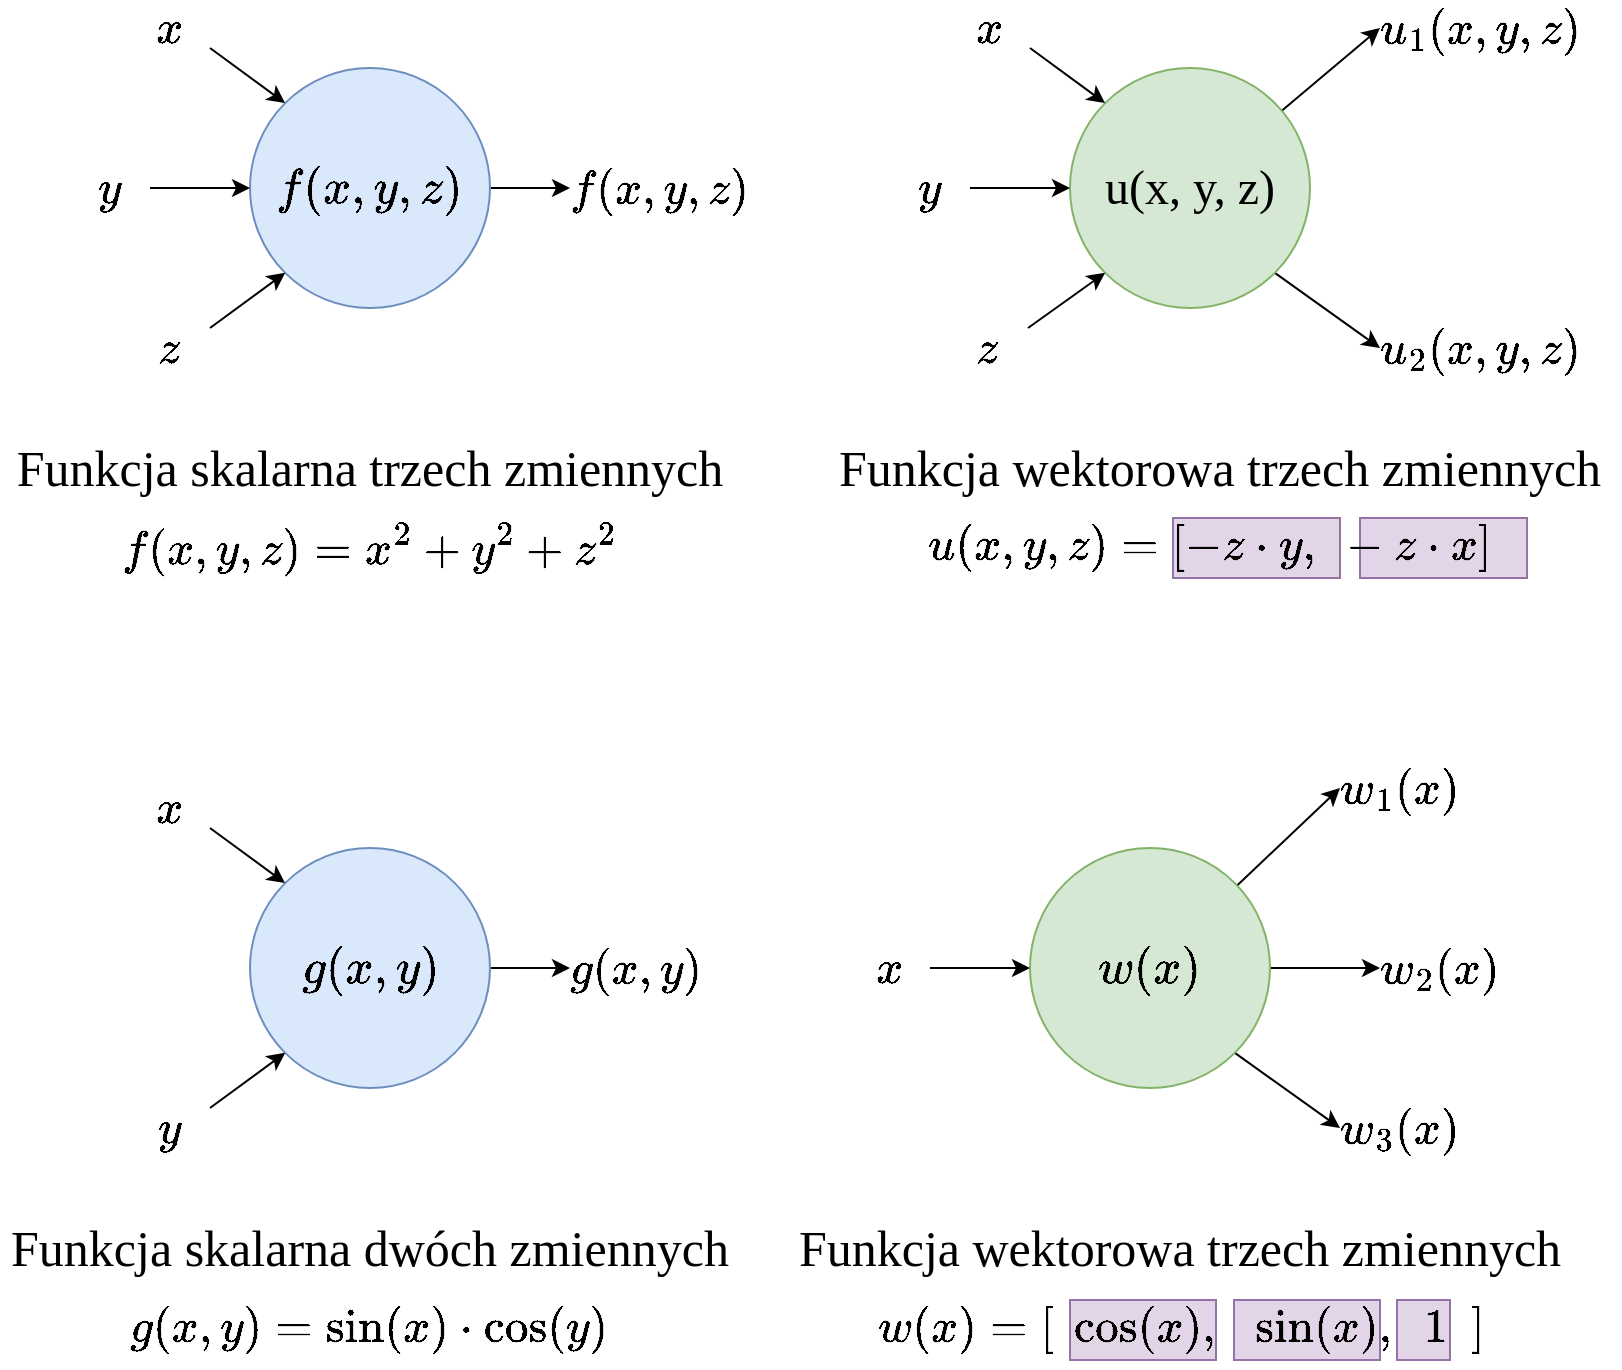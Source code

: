 <mxfile version="12.6.5" type="device" pages="3"><diagram id="fjEodX-RhSgXZnMuh7Da" name="Page-1"><mxGraphModel dx="1456" dy="722" grid="0" gridSize="10" guides="1" tooltips="1" connect="1" arrows="1" fold="1" page="1" pageScale="1" pageWidth="827" pageHeight="1169" math="1" shadow="0"><root><mxCell id="0"/><mxCell id="1" parent="0"/><mxCell id="xB8Suz-zid2j8Lxr4vyV-61" value="" style="rounded=0;whiteSpace=wrap;html=1;fontSize=20;fillColor=#e1d5e7;strokeColor=#9673a6;" vertex="1" parent="1"><mxGeometry x="545" y="676" width="73" height="30" as="geometry"/></mxCell><mxCell id="xB8Suz-zid2j8Lxr4vyV-64" value="" style="rounded=0;whiteSpace=wrap;html=1;fontSize=20;fillColor=#e1d5e7;strokeColor=#9673a6;" vertex="1" parent="1"><mxGeometry x="627" y="676" width="73" height="30" as="geometry"/></mxCell><mxCell id="xB8Suz-zid2j8Lxr4vyV-65" value="" style="rounded=0;whiteSpace=wrap;html=1;fontSize=20;fillColor=#e1d5e7;strokeColor=#9673a6;" vertex="1" parent="1"><mxGeometry x="708.5" y="676" width="26.5" height="30" as="geometry"/></mxCell><mxCell id="xB8Suz-zid2j8Lxr4vyV-56" value="" style="rounded=0;whiteSpace=wrap;html=1;fontSize=20;fillColor=#e1d5e7;strokeColor=#9673a6;" vertex="1" parent="1"><mxGeometry x="690" y="285" width="83.5" height="30" as="geometry"/></mxCell><mxCell id="xB8Suz-zid2j8Lxr4vyV-58" value="" style="rounded=0;whiteSpace=wrap;html=1;fontSize=20;fillColor=#e1d5e7;strokeColor=#9673a6;" vertex="1" parent="1"><mxGeometry x="596.5" y="285" width="83.5" height="30" as="geometry"/></mxCell><mxCell id="xB8Suz-zid2j8Lxr4vyV-9" style="edgeStyle=none;rounded=0;orthogonalLoop=1;jettySize=auto;html=1;fontSize=20;entryX=0;entryY=0.5;entryDx=0;entryDy=0;" edge="1" parent="1" source="xB8Suz-zid2j8Lxr4vyV-1" target="xB8Suz-zid2j8Lxr4vyV-10"><mxGeometry relative="1" as="geometry"><mxPoint x="305" y="120" as="targetPoint"/></mxGeometry></mxCell><mxCell id="xB8Suz-zid2j8Lxr4vyV-1" value="&lt;font face=&quot;Garamond&quot; style=&quot;font-size: 24px&quot;&gt;`f(x, y, z)`&lt;/font&gt;" style="ellipse;whiteSpace=wrap;html=1;aspect=fixed;fontSize=20;fillColor=#dae8fc;strokeColor=#6c8ebf;" vertex="1" parent="1"><mxGeometry x="135" y="60" width="120" height="120" as="geometry"/></mxCell><mxCell id="xB8Suz-zid2j8Lxr4vyV-6" style="rounded=0;orthogonalLoop=1;jettySize=auto;html=1;exitX=1;exitY=1;exitDx=0;exitDy=0;entryX=0;entryY=0;entryDx=0;entryDy=0;fontSize=20;" edge="1" parent="1" source="xB8Suz-zid2j8Lxr4vyV-2" target="xB8Suz-zid2j8Lxr4vyV-1"><mxGeometry relative="1" as="geometry"/></mxCell><mxCell id="xB8Suz-zid2j8Lxr4vyV-2" value="&lt;font face=&quot;Garamond&quot; style=&quot;font-size: 23px&quot;&gt;`x`&lt;/font&gt;" style="text;html=1;strokeColor=none;fillColor=none;align=center;verticalAlign=middle;whiteSpace=wrap;rounded=0;fontSize=20;" vertex="1" parent="1"><mxGeometry x="75" y="30" width="40" height="20" as="geometry"/></mxCell><mxCell id="xB8Suz-zid2j8Lxr4vyV-8" style="edgeStyle=none;rounded=0;orthogonalLoop=1;jettySize=auto;html=1;exitX=1;exitY=0.5;exitDx=0;exitDy=0;entryX=0;entryY=0.5;entryDx=0;entryDy=0;fontSize=20;" edge="1" parent="1" source="xB8Suz-zid2j8Lxr4vyV-3" target="xB8Suz-zid2j8Lxr4vyV-1"><mxGeometry relative="1" as="geometry"/></mxCell><mxCell id="xB8Suz-zid2j8Lxr4vyV-3" value="&lt;font face=&quot;Garamond&quot; style=&quot;font-size: 23px&quot;&gt;`y`&lt;/font&gt;" style="text;html=1;strokeColor=none;fillColor=none;align=center;verticalAlign=middle;whiteSpace=wrap;rounded=0;fontSize=20;" vertex="1" parent="1"><mxGeometry x="45" y="110" width="40" height="20" as="geometry"/></mxCell><mxCell id="xB8Suz-zid2j8Lxr4vyV-7" style="edgeStyle=none;rounded=0;orthogonalLoop=1;jettySize=auto;html=1;exitX=1;exitY=0;exitDx=0;exitDy=0;entryX=0;entryY=1;entryDx=0;entryDy=0;fontSize=20;" edge="1" parent="1" source="xB8Suz-zid2j8Lxr4vyV-4" target="xB8Suz-zid2j8Lxr4vyV-1"><mxGeometry relative="1" as="geometry"/></mxCell><mxCell id="xB8Suz-zid2j8Lxr4vyV-4" value="&lt;font face=&quot;Garamond&quot; style=&quot;font-size: 23px&quot;&gt;`z`&lt;br&gt;&lt;/font&gt;" style="text;html=1;strokeColor=none;fillColor=none;align=center;verticalAlign=middle;whiteSpace=wrap;rounded=0;fontSize=20;" vertex="1" parent="1"><mxGeometry x="75" y="190" width="40" height="20" as="geometry"/></mxCell><mxCell id="xB8Suz-zid2j8Lxr4vyV-10" value="&lt;font face=&quot;Garamond&quot; style=&quot;font-size: 23px&quot;&gt;`f(x, y, z)`&lt;br&gt;&lt;/font&gt;" style="text;html=1;strokeColor=none;fillColor=none;align=center;verticalAlign=middle;whiteSpace=wrap;rounded=0;fontSize=20;" vertex="1" parent="1"><mxGeometry x="295" y="110" width="90" height="20" as="geometry"/></mxCell><mxCell id="xB8Suz-zid2j8Lxr4vyV-12" value="&lt;font face=&quot;Garamond&quot; style=&quot;font-size: 25px&quot;&gt;Funkcja skalarna trzech zmiennych&lt;/font&gt;" style="text;html=1;strokeColor=none;fillColor=none;align=center;verticalAlign=middle;whiteSpace=wrap;rounded=0;fontSize=20;" vertex="1" parent="1"><mxGeometry x="10" y="250" width="370" height="20" as="geometry"/></mxCell><mxCell id="xB8Suz-zid2j8Lxr4vyV-13" style="edgeStyle=none;rounded=0;orthogonalLoop=1;jettySize=auto;html=1;fontSize=20;entryX=0;entryY=0.5;entryDx=0;entryDy=0;" edge="1" parent="1" source="xB8Suz-zid2j8Lxr4vyV-14" target="xB8Suz-zid2j8Lxr4vyV-21"><mxGeometry relative="1" as="geometry"><mxPoint x="305" y="510" as="targetPoint"/></mxGeometry></mxCell><mxCell id="xB8Suz-zid2j8Lxr4vyV-14" value="&lt;font face=&quot;Garamond&quot; style=&quot;font-size: 24px&quot;&gt;`g(x, y)`&lt;/font&gt;" style="ellipse;whiteSpace=wrap;html=1;aspect=fixed;fontSize=20;fillColor=#dae8fc;strokeColor=#6c8ebf;" vertex="1" parent="1"><mxGeometry x="135" y="450" width="120" height="120" as="geometry"/></mxCell><mxCell id="xB8Suz-zid2j8Lxr4vyV-15" style="rounded=0;orthogonalLoop=1;jettySize=auto;html=1;exitX=1;exitY=1;exitDx=0;exitDy=0;entryX=0;entryY=0;entryDx=0;entryDy=0;fontSize=20;" edge="1" parent="1" source="xB8Suz-zid2j8Lxr4vyV-16" target="xB8Suz-zid2j8Lxr4vyV-14"><mxGeometry relative="1" as="geometry"/></mxCell><mxCell id="xB8Suz-zid2j8Lxr4vyV-16" value="&lt;font face=&quot;Garamond&quot; style=&quot;font-size: 23px&quot;&gt;`x`&lt;/font&gt;" style="text;html=1;strokeColor=none;fillColor=none;align=center;verticalAlign=middle;whiteSpace=wrap;rounded=0;fontSize=20;" vertex="1" parent="1"><mxGeometry x="75" y="420" width="40" height="20" as="geometry"/></mxCell><mxCell id="xB8Suz-zid2j8Lxr4vyV-19" style="edgeStyle=none;rounded=0;orthogonalLoop=1;jettySize=auto;html=1;exitX=1;exitY=0;exitDx=0;exitDy=0;entryX=0;entryY=1;entryDx=0;entryDy=0;fontSize=20;" edge="1" parent="1" source="xB8Suz-zid2j8Lxr4vyV-20" target="xB8Suz-zid2j8Lxr4vyV-14"><mxGeometry relative="1" as="geometry"/></mxCell><mxCell id="xB8Suz-zid2j8Lxr4vyV-20" value="&lt;font face=&quot;Garamond&quot; style=&quot;font-size: 23px&quot;&gt;`y`&lt;br&gt;&lt;/font&gt;" style="text;html=1;strokeColor=none;fillColor=none;align=center;verticalAlign=middle;whiteSpace=wrap;rounded=0;fontSize=20;" vertex="1" parent="1"><mxGeometry x="75" y="580" width="40" height="20" as="geometry"/></mxCell><mxCell id="xB8Suz-zid2j8Lxr4vyV-21" value="&lt;font face=&quot;Garamond&quot; style=&quot;font-size: 23px&quot;&gt;`g(x,y)`&lt;br&gt;&lt;/font&gt;" style="text;html=1;strokeColor=none;fillColor=none;align=center;verticalAlign=middle;whiteSpace=wrap;rounded=0;fontSize=20;" vertex="1" parent="1"><mxGeometry x="295" y="500" width="65" height="20" as="geometry"/></mxCell><mxCell id="xB8Suz-zid2j8Lxr4vyV-22" value="&lt;font face=&quot;Garamond&quot; style=&quot;font-size: 25px&quot;&gt;Funkcja skalarna dwóch zmiennych&lt;/font&gt;" style="text;html=1;strokeColor=none;fillColor=none;align=center;verticalAlign=middle;whiteSpace=wrap;rounded=0;fontSize=20;" vertex="1" parent="1"><mxGeometry x="10" y="640" width="370" height="20" as="geometry"/></mxCell><mxCell id="xB8Suz-zid2j8Lxr4vyV-23" style="edgeStyle=none;rounded=0;orthogonalLoop=1;jettySize=auto;html=1;fontSize=20;entryX=0;entryY=0.5;entryDx=0;entryDy=0;" edge="1" parent="1" source="xB8Suz-zid2j8Lxr4vyV-24" target="xB8Suz-zid2j8Lxr4vyV-31"><mxGeometry relative="1" as="geometry"><mxPoint x="715" y="120" as="targetPoint"/></mxGeometry></mxCell><mxCell id="xB8Suz-zid2j8Lxr4vyV-34" style="edgeStyle=none;rounded=0;orthogonalLoop=1;jettySize=auto;html=1;exitX=1;exitY=1;exitDx=0;exitDy=0;entryX=0;entryY=0.5;entryDx=0;entryDy=0;fontSize=20;" edge="1" parent="1" source="xB8Suz-zid2j8Lxr4vyV-24" target="xB8Suz-zid2j8Lxr4vyV-33"><mxGeometry relative="1" as="geometry"/></mxCell><mxCell id="xB8Suz-zid2j8Lxr4vyV-24" value="&lt;font face=&quot;Garamond&quot; style=&quot;font-size: 24px&quot;&gt;u(x, y, z)&lt;/font&gt;" style="ellipse;whiteSpace=wrap;html=1;aspect=fixed;fontSize=20;fillColor=#d5e8d4;strokeColor=#82b366;" vertex="1" parent="1"><mxGeometry x="545" y="60" width="120" height="120" as="geometry"/></mxCell><mxCell id="xB8Suz-zid2j8Lxr4vyV-25" style="rounded=0;orthogonalLoop=1;jettySize=auto;html=1;exitX=1;exitY=1;exitDx=0;exitDy=0;entryX=0;entryY=0;entryDx=0;entryDy=0;fontSize=20;" edge="1" parent="1" source="xB8Suz-zid2j8Lxr4vyV-26" target="xB8Suz-zid2j8Lxr4vyV-24"><mxGeometry relative="1" as="geometry"/></mxCell><mxCell id="xB8Suz-zid2j8Lxr4vyV-26" value="&lt;font face=&quot;Garamond&quot; style=&quot;font-size: 23px&quot;&gt;`x`&lt;br&gt;&lt;/font&gt;" style="text;html=1;strokeColor=none;fillColor=none;align=center;verticalAlign=middle;whiteSpace=wrap;rounded=0;fontSize=20;" vertex="1" parent="1"><mxGeometry x="485" y="30" width="40" height="20" as="geometry"/></mxCell><mxCell id="xB8Suz-zid2j8Lxr4vyV-27" style="edgeStyle=none;rounded=0;orthogonalLoop=1;jettySize=auto;html=1;exitX=1;exitY=0.5;exitDx=0;exitDy=0;entryX=0;entryY=0.5;entryDx=0;entryDy=0;fontSize=20;" edge="1" parent="1" source="xB8Suz-zid2j8Lxr4vyV-28" target="xB8Suz-zid2j8Lxr4vyV-24"><mxGeometry relative="1" as="geometry"/></mxCell><mxCell id="xB8Suz-zid2j8Lxr4vyV-28" value="&lt;font face=&quot;Garamond&quot; style=&quot;font-size: 23px&quot;&gt;`y`&lt;/font&gt;" style="text;html=1;strokeColor=none;fillColor=none;align=center;verticalAlign=middle;whiteSpace=wrap;rounded=0;fontSize=20;" vertex="1" parent="1"><mxGeometry x="455" y="110" width="40" height="20" as="geometry"/></mxCell><mxCell id="xB8Suz-zid2j8Lxr4vyV-29" style="edgeStyle=none;rounded=0;orthogonalLoop=1;jettySize=auto;html=1;exitX=1;exitY=0;exitDx=0;exitDy=0;entryX=0;entryY=1;entryDx=0;entryDy=0;fontSize=20;" edge="1" parent="1" source="xB8Suz-zid2j8Lxr4vyV-30" target="xB8Suz-zid2j8Lxr4vyV-24"><mxGeometry relative="1" as="geometry"/></mxCell><mxCell id="xB8Suz-zid2j8Lxr4vyV-30" value="&lt;font face=&quot;Garamond&quot; style=&quot;font-size: 23px&quot;&gt;`z`&lt;/font&gt;" style="text;html=1;strokeColor=none;fillColor=none;align=center;verticalAlign=middle;whiteSpace=wrap;rounded=0;fontSize=20;" vertex="1" parent="1"><mxGeometry x="484" y="190" width="40" height="20" as="geometry"/></mxCell><mxCell id="xB8Suz-zid2j8Lxr4vyV-31" value="&lt;font face=&quot;Garamond&quot; style=&quot;font-size: 23px&quot;&gt;`u_1(x,y,z)`&lt;br&gt;&lt;/font&gt;" style="text;html=1;strokeColor=none;fillColor=none;align=center;verticalAlign=middle;whiteSpace=wrap;rounded=0;fontSize=20;" vertex="1" parent="1"><mxGeometry x="700" y="30" width="100" height="20" as="geometry"/></mxCell><mxCell id="xB8Suz-zid2j8Lxr4vyV-32" value="&lt;font face=&quot;Garamond&quot; style=&quot;font-size: 25px&quot;&gt;Funkcja wektorowa trzech zmiennych&lt;/font&gt;" style="text;html=1;strokeColor=none;fillColor=none;align=center;verticalAlign=middle;whiteSpace=wrap;rounded=0;fontSize=20;" vertex="1" parent="1"><mxGeometry x="420" y="250" width="400" height="20" as="geometry"/></mxCell><mxCell id="xB8Suz-zid2j8Lxr4vyV-33" value="&lt;font face=&quot;Garamond&quot; style=&quot;font-size: 23px&quot;&gt;`u_2(x,y,z)`&lt;br&gt;&lt;/font&gt;" style="text;html=1;strokeColor=none;fillColor=none;align=center;verticalAlign=middle;whiteSpace=wrap;rounded=0;fontSize=20;" vertex="1" parent="1"><mxGeometry x="700" y="190" width="100" height="20" as="geometry"/></mxCell><mxCell id="xB8Suz-zid2j8Lxr4vyV-35" style="edgeStyle=none;rounded=0;orthogonalLoop=1;jettySize=auto;html=1;fontSize=20;entryX=0;entryY=0.5;entryDx=0;entryDy=0;" edge="1" parent="1" source="xB8Suz-zid2j8Lxr4vyV-37" target="xB8Suz-zid2j8Lxr4vyV-44"><mxGeometry relative="1" as="geometry"><mxPoint x="695" y="510" as="targetPoint"/></mxGeometry></mxCell><mxCell id="xB8Suz-zid2j8Lxr4vyV-47" style="edgeStyle=none;rounded=0;orthogonalLoop=1;jettySize=auto;html=1;exitX=1;exitY=0.5;exitDx=0;exitDy=0;entryX=0;entryY=0.5;entryDx=0;entryDy=0;fontSize=20;" edge="1" parent="1" source="xB8Suz-zid2j8Lxr4vyV-37" target="xB8Suz-zid2j8Lxr4vyV-46"><mxGeometry relative="1" as="geometry"/></mxCell><mxCell id="xB8Suz-zid2j8Lxr4vyV-49" style="edgeStyle=none;rounded=0;orthogonalLoop=1;jettySize=auto;html=1;exitX=1;exitY=1;exitDx=0;exitDy=0;entryX=0;entryY=0.5;entryDx=0;entryDy=0;fontSize=20;" edge="1" parent="1" source="xB8Suz-zid2j8Lxr4vyV-37" target="xB8Suz-zid2j8Lxr4vyV-48"><mxGeometry relative="1" as="geometry"/></mxCell><mxCell id="xB8Suz-zid2j8Lxr4vyV-37" value="&lt;font style=&quot;font-size: 24px&quot; face=&quot;Garamond&quot;&gt;`w(x)`&lt;/font&gt;" style="ellipse;whiteSpace=wrap;html=1;aspect=fixed;fontSize=20;fillColor=#d5e8d4;strokeColor=#82b366;" vertex="1" parent="1"><mxGeometry x="525" y="450" width="120" height="120" as="geometry"/></mxCell><mxCell id="xB8Suz-zid2j8Lxr4vyV-40" style="edgeStyle=none;rounded=0;orthogonalLoop=1;jettySize=auto;html=1;exitX=1;exitY=0.5;exitDx=0;exitDy=0;entryX=0;entryY=0.5;entryDx=0;entryDy=0;fontSize=20;" edge="1" parent="1" source="xB8Suz-zid2j8Lxr4vyV-41" target="xB8Suz-zid2j8Lxr4vyV-37"><mxGeometry relative="1" as="geometry"/></mxCell><mxCell id="xB8Suz-zid2j8Lxr4vyV-41" value="&lt;font face=&quot;Garamond&quot; style=&quot;font-size: 23px&quot;&gt;`x`&lt;br&gt;&lt;/font&gt;" style="text;html=1;strokeColor=none;fillColor=none;align=center;verticalAlign=middle;whiteSpace=wrap;rounded=0;fontSize=20;" vertex="1" parent="1"><mxGeometry x="435" y="500" width="40" height="20" as="geometry"/></mxCell><mxCell id="xB8Suz-zid2j8Lxr4vyV-44" value="&lt;font face=&quot;Garamond&quot;&gt;&lt;span style=&quot;font-size: 23px&quot;&gt;`w_1(x)`&lt;/span&gt;&lt;br&gt;&lt;/font&gt;" style="text;html=1;strokeColor=none;fillColor=none;align=center;verticalAlign=middle;whiteSpace=wrap;rounded=0;fontSize=20;" vertex="1" parent="1"><mxGeometry x="680" y="410" width="60" height="20" as="geometry"/></mxCell><mxCell id="xB8Suz-zid2j8Lxr4vyV-45" value="&lt;font face=&quot;Garamond&quot; style=&quot;font-size: 25px&quot;&gt;Funkcja wektorowa trzech zmiennych&lt;/font&gt;" style="text;html=1;strokeColor=none;fillColor=none;align=center;verticalAlign=middle;whiteSpace=wrap;rounded=0;fontSize=20;" vertex="1" parent="1"><mxGeometry x="400" y="640" width="400" height="20" as="geometry"/></mxCell><mxCell id="xB8Suz-zid2j8Lxr4vyV-46" value="&lt;font face=&quot;Garamond&quot; style=&quot;font-size: 23px&quot;&gt;`w_2(x)`&lt;br&gt;&lt;/font&gt;" style="text;html=1;strokeColor=none;fillColor=none;align=center;verticalAlign=middle;whiteSpace=wrap;rounded=0;fontSize=20;" vertex="1" parent="1"><mxGeometry x="700" y="500" width="60" height="20" as="geometry"/></mxCell><mxCell id="xB8Suz-zid2j8Lxr4vyV-48" value="&lt;font face=&quot;Garamond&quot; style=&quot;font-size: 23px&quot;&gt;`w_3(x)`&lt;br&gt;&lt;/font&gt;" style="text;html=1;strokeColor=none;fillColor=none;align=center;verticalAlign=middle;whiteSpace=wrap;rounded=0;fontSize=20;" vertex="1" parent="1"><mxGeometry x="680" y="580" width="60" height="20" as="geometry"/></mxCell><mxCell id="xB8Suz-zid2j8Lxr4vyV-50" value="`f(x, y, z) = x^2 + y^2 + z^2`" style="text;html=1;strokeColor=none;fillColor=none;align=center;verticalAlign=middle;whiteSpace=wrap;rounded=0;fontSize=20;" vertex="1" parent="1"><mxGeometry x="55" y="280" width="280" height="40" as="geometry"/></mxCell><mxCell id="xB8Suz-zid2j8Lxr4vyV-51" value="`g(x, y) = \sin(x)\cdot \cos(y)`" style="text;html=1;strokeColor=none;fillColor=none;align=center;verticalAlign=middle;whiteSpace=wrap;rounded=0;fontSize=20;" vertex="1" parent="1"><mxGeometry x="55" y="670" width="280" height="40" as="geometry"/></mxCell><mxCell id="xB8Suz-zid2j8Lxr4vyV-54" value="`u(x, y, z) = [ -z\cdot y,&amp;nbsp; -z\cdot x]`" style="text;html=1;strokeColor=none;fillColor=none;align=center;verticalAlign=middle;whiteSpace=wrap;rounded=0;fontSize=20;" vertex="1" parent="1"><mxGeometry x="475" y="279" width="280" height="40" as="geometry"/></mxCell><mxCell id="xB8Suz-zid2j8Lxr4vyV-59" value="`w(x) = [&amp;nbsp; cos(x),&amp;nbsp; &amp;nbsp; sin(x),&amp;nbsp; &amp;nbsp;1&amp;nbsp; &amp;nbsp;]`" style="text;html=1;strokeColor=none;fillColor=none;align=center;verticalAlign=middle;whiteSpace=wrap;rounded=0;fontSize=20;" vertex="1" parent="1"><mxGeometry x="460.75" y="670" width="280" height="40" as="geometry"/></mxCell></root></mxGraphModel></diagram><diagram id="vBf8-Y6nf-4RiCK1IHut" name="Page-2"><mxGraphModel dx="1456" dy="722" grid="0" gridSize="10" guides="1" tooltips="1" connect="1" arrows="1" fold="1" page="1" pageScale="1" pageWidth="827" pageHeight="1169" math="1" shadow="0"><root><mxCell id="_JgFbj4snp8dmBlujE81-0"/><mxCell id="_JgFbj4snp8dmBlujE81-1" parent="_JgFbj4snp8dmBlujE81-0"/><mxCell id="_JgFbj4snp8dmBlujE81-78" value="" style="group;fillColor=#ffe6cc;strokeColor=#d79b00;" vertex="1" connectable="0" parent="_JgFbj4snp8dmBlujE81-1"><mxGeometry x="89" y="112" width="181" height="73" as="geometry"/></mxCell><mxCell id="_JgFbj4snp8dmBlujE81-51" value="`\frac{\partial f}{\partial x}`" style="text;html=1;strokeColor=none;fillColor=none;align=center;verticalAlign=middle;whiteSpace=wrap;rounded=0;fontSize=20;" vertex="1" parent="_JgFbj4snp8dmBlujE81-78"><mxGeometry width="51" height="70" as="geometry"/></mxCell><mxCell id="_JgFbj4snp8dmBlujE81-52" value="&lt;font style=&quot;font-size: 19px&quot;&gt;`\frac{\partial f}{\partial y}`&lt;/font&gt;" style="text;html=1;strokeColor=none;fillColor=none;align=center;verticalAlign=middle;whiteSpace=wrap;rounded=0;fontSize=20;" vertex="1" parent="_JgFbj4snp8dmBlujE81-78"><mxGeometry x="65" y="3" width="51" height="70" as="geometry"/></mxCell><mxCell id="_JgFbj4snp8dmBlujE81-53" value="`\frac{\partial f}{\partial z}`" style="text;html=1;strokeColor=none;fillColor=none;align=center;verticalAlign=middle;whiteSpace=wrap;rounded=0;fontSize=20;" vertex="1" parent="_JgFbj4snp8dmBlujE81-78"><mxGeometry x="130" width="51" height="70" as="geometry"/></mxCell><mxCell id="_JgFbj4snp8dmBlujE81-79" value="" style="group;fillColor=#e1d5e7;strokeColor=#9673a6;" vertex="1" connectable="0" parent="_JgFbj4snp8dmBlujE81-1"><mxGeometry x="541" y="76" width="181" height="143" as="geometry"/></mxCell><mxCell id="_JgFbj4snp8dmBlujE81-55" value="`\frac{\partial u_1}{\partial x}`" style="text;html=1;strokeColor=none;fillColor=none;align=center;verticalAlign=middle;whiteSpace=wrap;rounded=0;fontSize=20;" vertex="1" parent="_JgFbj4snp8dmBlujE81-79"><mxGeometry width="51" height="70" as="geometry"/></mxCell><mxCell id="_JgFbj4snp8dmBlujE81-56" value="&lt;font style=&quot;font-size: 19px&quot;&gt;`\frac{\partial u_1}{\partial y}`&lt;/font&gt;" style="text;html=1;strokeColor=none;fillColor=none;align=center;verticalAlign=middle;whiteSpace=wrap;rounded=0;fontSize=20;" vertex="1" parent="_JgFbj4snp8dmBlujE81-79"><mxGeometry x="65" y="3" width="51" height="70" as="geometry"/></mxCell><mxCell id="_JgFbj4snp8dmBlujE81-57" value="`\frac{\partial u_1}{\partial z}`" style="text;html=1;strokeColor=none;fillColor=none;align=center;verticalAlign=middle;whiteSpace=wrap;rounded=0;fontSize=20;" vertex="1" parent="_JgFbj4snp8dmBlujE81-79"><mxGeometry x="130" width="51" height="70" as="geometry"/></mxCell><mxCell id="_JgFbj4snp8dmBlujE81-58" value="`\frac{\partial u_2}{\partial x}`" style="text;html=1;strokeColor=none;fillColor=none;align=center;verticalAlign=middle;whiteSpace=wrap;rounded=0;fontSize=20;" vertex="1" parent="_JgFbj4snp8dmBlujE81-79"><mxGeometry y="70" width="51" height="70" as="geometry"/></mxCell><mxCell id="_JgFbj4snp8dmBlujE81-59" value="&lt;font style=&quot;font-size: 19px&quot;&gt;`\frac{\partial u_2}{\partial y}`&lt;/font&gt;" style="text;html=1;strokeColor=none;fillColor=none;align=center;verticalAlign=middle;whiteSpace=wrap;rounded=0;fontSize=20;" vertex="1" parent="_JgFbj4snp8dmBlujE81-79"><mxGeometry x="65" y="73" width="51" height="70" as="geometry"/></mxCell><mxCell id="_JgFbj4snp8dmBlujE81-60" value="`\frac{\partial u_2}{\partial z}`" style="text;html=1;strokeColor=none;fillColor=none;align=center;verticalAlign=middle;whiteSpace=wrap;rounded=0;fontSize=20;" vertex="1" parent="_JgFbj4snp8dmBlujE81-79"><mxGeometry x="130" y="70" width="51" height="70" as="geometry"/></mxCell><mxCell id="_JgFbj4snp8dmBlujE81-81" value="" style="group;fillColor=#ffe6cc;strokeColor=#d79b00;" vertex="1" connectable="0" parent="_JgFbj4snp8dmBlujE81-1"><mxGeometry x="128" y="455" width="116" height="73" as="geometry"/></mxCell><mxCell id="_JgFbj4snp8dmBlujE81-76" value="`\frac{\partial g}{\partial x}`" style="text;html=1;strokeColor=none;fillColor=none;align=center;verticalAlign=middle;whiteSpace=wrap;rounded=0;fontSize=20;" vertex="1" parent="_JgFbj4snp8dmBlujE81-81"><mxGeometry width="51" height="70" as="geometry"/></mxCell><mxCell id="_JgFbj4snp8dmBlujE81-77" value="&lt;font style=&quot;font-size: 19px&quot;&gt;`\frac{\partial g}{\partial y}`&lt;/font&gt;" style="text;html=1;strokeColor=none;fillColor=none;align=center;verticalAlign=middle;whiteSpace=wrap;rounded=0;fontSize=20;" vertex="1" parent="_JgFbj4snp8dmBlujE81-81"><mxGeometry x="65" y="3" width="51" height="70" as="geometry"/></mxCell><mxCell id="_JgFbj4snp8dmBlujE81-82" value="" style="group" vertex="1" connectable="0" parent="_JgFbj4snp8dmBlujE81-1"><mxGeometry x="10" y="250" width="370" height="70" as="geometry"/></mxCell><mxCell id="_JgFbj4snp8dmBlujE81-11" value="&lt;font face=&quot;Garamond&quot; style=&quot;font-size: 25px&quot;&gt;Funkcja skalarna trzech zmiennych&lt;/font&gt;" style="text;html=1;strokeColor=none;fillColor=none;align=center;verticalAlign=middle;whiteSpace=wrap;rounded=0;fontSize=20;" vertex="1" parent="_JgFbj4snp8dmBlujE81-82"><mxGeometry width="370" height="20" as="geometry"/></mxCell><mxCell id="_JgFbj4snp8dmBlujE81-42" value="`f(x, y, z) = x^2 + y^2 + z^2`" style="text;html=1;strokeColor=none;fillColor=none;align=center;verticalAlign=middle;whiteSpace=wrap;rounded=0;fontSize=20;" vertex="1" parent="_JgFbj4snp8dmBlujE81-82"><mxGeometry x="45" y="30" width="280" height="40" as="geometry"/></mxCell><mxCell id="_JgFbj4snp8dmBlujE81-83" value="" style="group" vertex="1" connectable="0" parent="_JgFbj4snp8dmBlujE81-1"><mxGeometry x="420" y="250" width="400" height="69" as="geometry"/></mxCell><mxCell id="_JgFbj4snp8dmBlujE81-30" value="&lt;font face=&quot;Garamond&quot; style=&quot;font-size: 25px&quot;&gt;Funkcja wektorowa trzech zmiennych&lt;/font&gt;" style="text;html=1;strokeColor=none;fillColor=none;align=center;verticalAlign=middle;whiteSpace=wrap;rounded=0;fontSize=20;" vertex="1" parent="_JgFbj4snp8dmBlujE81-83"><mxGeometry width="400" height="20" as="geometry"/></mxCell><mxCell id="_JgFbj4snp8dmBlujE81-44" value="`u(x, y, z) = [ -z\cdot y,&amp;nbsp; -z\cdot x]`" style="text;html=1;strokeColor=none;fillColor=none;align=center;verticalAlign=middle;whiteSpace=wrap;rounded=0;fontSize=20;" vertex="1" parent="_JgFbj4snp8dmBlujE81-83"><mxGeometry x="55" y="29" width="280" height="40" as="geometry"/></mxCell><mxCell id="_JgFbj4snp8dmBlujE81-84" value="" style="group" vertex="1" connectable="0" parent="_JgFbj4snp8dmBlujE81-1"><mxGeometry x="400" y="640" width="400" height="70" as="geometry"/></mxCell><mxCell id="_JgFbj4snp8dmBlujE81-39" value="&lt;font face=&quot;Garamond&quot; style=&quot;font-size: 25px&quot;&gt;Funkcja wektorowa trzech zmiennych&lt;/font&gt;" style="text;html=1;strokeColor=none;fillColor=none;align=center;verticalAlign=middle;whiteSpace=wrap;rounded=0;fontSize=20;" vertex="1" parent="_JgFbj4snp8dmBlujE81-84"><mxGeometry width="400" height="20" as="geometry"/></mxCell><mxCell id="_JgFbj4snp8dmBlujE81-47" value="`w(x) = [&amp;nbsp; cos(x),&amp;nbsp; &amp;nbsp; sin(x),&amp;nbsp; &amp;nbsp;1&amp;nbsp; &amp;nbsp;]`" style="text;html=1;strokeColor=none;fillColor=none;align=center;verticalAlign=middle;whiteSpace=wrap;rounded=0;fontSize=20;" vertex="1" parent="_JgFbj4snp8dmBlujE81-84"><mxGeometry x="60.75" y="30" width="280" height="40" as="geometry"/></mxCell><mxCell id="_JgFbj4snp8dmBlujE81-85" value="" style="group" vertex="1" connectable="0" parent="_JgFbj4snp8dmBlujE81-1"><mxGeometry x="10" y="640" width="370" height="70" as="geometry"/></mxCell><mxCell id="_JgFbj4snp8dmBlujE81-19" value="&lt;font face=&quot;Garamond&quot; style=&quot;font-size: 25px&quot;&gt;Funkcja skalarna dwóch zmiennych&lt;/font&gt;" style="text;html=1;strokeColor=none;fillColor=none;align=center;verticalAlign=middle;whiteSpace=wrap;rounded=0;fontSize=20;" vertex="1" parent="_JgFbj4snp8dmBlujE81-85"><mxGeometry width="370" height="20" as="geometry"/></mxCell><mxCell id="_JgFbj4snp8dmBlujE81-43" value="`g(x, y) = \sin(x)\cdot \cos(y)`" style="text;html=1;strokeColor=none;fillColor=none;align=center;verticalAlign=middle;whiteSpace=wrap;rounded=0;fontSize=20;" vertex="1" parent="_JgFbj4snp8dmBlujE81-85"><mxGeometry x="45" y="30" width="280" height="40" as="geometry"/></mxCell><mxCell id="gnxDb8YfFAWbLhrknHEl-0" value="" style="group;fillColor=#e1d5e7;strokeColor=#9673a6;" vertex="1" connectable="0" parent="_JgFbj4snp8dmBlujE81-1"><mxGeometry x="599.63" y="384" width="63.75" height="210" as="geometry"/></mxCell><mxCell id="_JgFbj4snp8dmBlujE81-80" value="" style="group" vertex="1" connectable="0" parent="gnxDb8YfFAWbLhrknHEl-0"><mxGeometry width="63.75" height="210" as="geometry"/></mxCell><mxCell id="_JgFbj4snp8dmBlujE81-67" value="`\frac{\partial w_1}{\partial x}`" style="text;html=1;strokeColor=none;fillColor=none;align=center;verticalAlign=middle;whiteSpace=wrap;rounded=0;fontSize=20;" vertex="1" parent="_JgFbj4snp8dmBlujE81-80"><mxGeometry width="63.131" height="70" as="geometry"/></mxCell><mxCell id="_JgFbj4snp8dmBlujE81-70" value="`\frac{\partial w_2}{\partial x}`" style="text;html=1;strokeColor=none;fillColor=none;align=center;verticalAlign=middle;whiteSpace=wrap;rounded=0;fontSize=20;" vertex="1" parent="_JgFbj4snp8dmBlujE81-80"><mxGeometry y="70" width="63.131" height="70" as="geometry"/></mxCell><mxCell id="_JgFbj4snp8dmBlujE81-75" value="`\frac{\partial w_3}{\partial x}`" style="text;html=1;strokeColor=none;fillColor=none;align=center;verticalAlign=middle;whiteSpace=wrap;rounded=0;fontSize=20;" vertex="1" parent="_JgFbj4snp8dmBlujE81-80"><mxGeometry x="0.619" y="140" width="63.131" height="70" as="geometry"/></mxCell></root></mxGraphModel></diagram><diagram id="HceUNtDMwra9n6dUCYge" name="Page-3"><mxGraphModel dx="655" dy="483" grid="0" gridSize="10" guides="1" tooltips="1" connect="1" arrows="1" fold="1" page="1" pageScale="1" pageWidth="827" pageHeight="1169" math="1" shadow="0" extFonts="Fira Code^https://fonts.googleapis.com/css?family=Fira+Code"><root><mxCell id="ZPFVSDuslhjimWItfL3o-0"/><mxCell id="ZPFVSDuslhjimWItfL3o-1" parent="ZPFVSDuslhjimWItfL3o-0"/><mxCell id="ZPFVSDuslhjimWItfL3o-2" value="&lt;font face=&quot;Fira Code&quot;&gt;def distance(x, y):&lt;br&gt;&amp;nbsp; &amp;nbsp; return x*x + y*y&lt;/font&gt;" style="text;html=1;strokeColor=#6c8ebf;fillColor=#dae8fc;align=left;verticalAlign=middle;whiteSpace=wrap;rounded=0;fontSize=20;" vertex="1" parent="ZPFVSDuslhjimWItfL3o-1"><mxGeometry x="253" y="175" width="260" height="60" as="geometry"/></mxCell><mxCell id="ZPFVSDuslhjimWItfL3o-3" value="&lt;font face=&quot;Fira Code&quot;&gt;function distance(x::Real, y::Real)&lt;br&gt;&amp;nbsp; &amp;nbsp; x^2 + y^2&lt;br&gt;end&lt;br&gt;&lt;/font&gt;" style="text;html=1;strokeColor=#82b366;fillColor=#d5e8d4;align=left;verticalAlign=middle;whiteSpace=wrap;rounded=0;fontSize=20;" vertex="1" parent="ZPFVSDuslhjimWItfL3o-1"><mxGeometry x="253" y="256" width="424" height="79" as="geometry"/></mxCell><mxCell id="ZPFVSDuslhjimWItfL3o-4" value="&lt;font face=&quot;fira code&quot;&gt;&amp;nbsp;`f(x, y) = x^2 + y^2, f: \mathbb{R}^2 \rightarrow \mathbb{R}`&lt;/font&gt;" style="text;html=1;strokeColor=#666666;fillColor=#f5f5f5;align=left;verticalAlign=middle;whiteSpace=wrap;rounded=0;fontSize=20;fontColor=#333333;" vertex="1" parent="ZPFVSDuslhjimWItfL3o-1"><mxGeometry x="253" y="356" width="342" height="57" as="geometry"/></mxCell></root></mxGraphModel></diagram></mxfile>